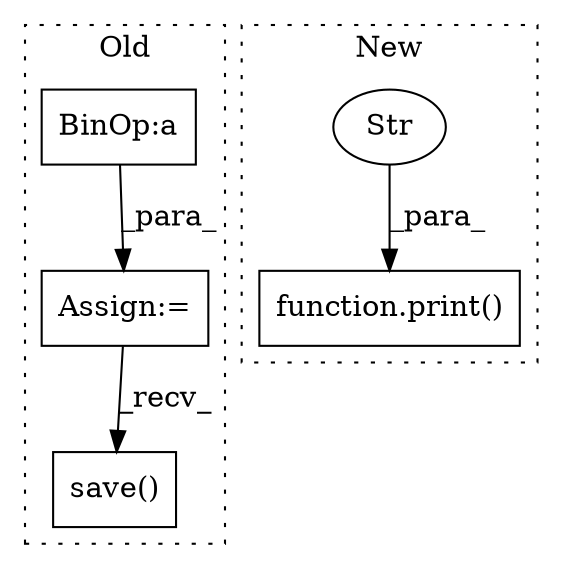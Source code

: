digraph G {
subgraph cluster0 {
1 [label="save()" a="75" s="4383,4413" l="20,1" shape="box"];
4 [label="Assign:=" a="68" s="3856" l="3" shape="box"];
5 [label="BinOp:a" a="82" s="3886" l="12" shape="box"];
label = "Old";
style="dotted";
}
subgraph cluster1 {
2 [label="function.print()" a="75" s="2808,2849" l="6,1" shape="box"];
3 [label="Str" a="66" s="2814" l="35" shape="ellipse"];
label = "New";
style="dotted";
}
3 -> 2 [label="_para_"];
4 -> 1 [label="_recv_"];
5 -> 4 [label="_para_"];
}